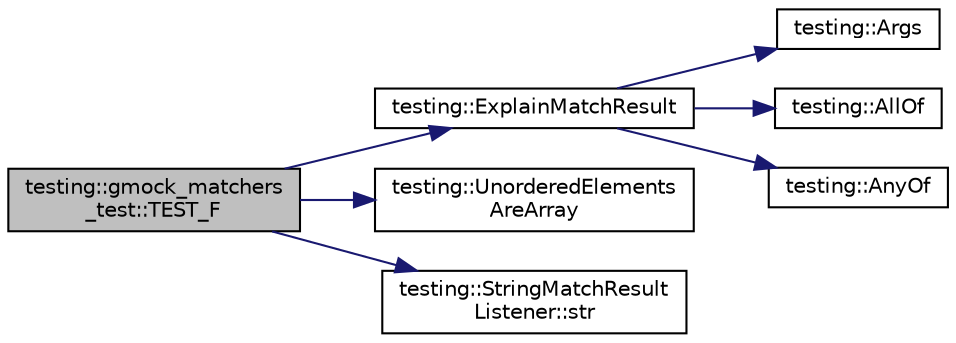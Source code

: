 digraph "testing::gmock_matchers_test::TEST_F"
{
  edge [fontname="Helvetica",fontsize="10",labelfontname="Helvetica",labelfontsize="10"];
  node [fontname="Helvetica",fontsize="10",shape=record];
  rankdir="LR";
  Node2275 [label="testing::gmock_matchers\l_test::TEST_F",height=0.2,width=0.4,color="black", fillcolor="grey75", style="filled", fontcolor="black"];
  Node2275 -> Node2276 [color="midnightblue",fontsize="10",style="solid",fontname="Helvetica"];
  Node2276 [label="testing::ExplainMatchResult",height=0.2,width=0.4,color="black", fillcolor="white", style="filled",URL="$d0/d75/namespacetesting.html#a6d5fbd5104dafc63bf705dafbcb5ce18"];
  Node2276 -> Node2277 [color="midnightblue",fontsize="10",style="solid",fontname="Helvetica"];
  Node2277 [label="testing::Args",height=0.2,width=0.4,color="black", fillcolor="white", style="filled",URL="$d0/d75/namespacetesting.html#aaca153f67b689b8b9d5b8c67ecf8cee4"];
  Node2276 -> Node2278 [color="midnightblue",fontsize="10",style="solid",fontname="Helvetica"];
  Node2278 [label="testing::AllOf",height=0.2,width=0.4,color="black", fillcolor="white", style="filled",URL="$d0/d75/namespacetesting.html#af7618e8606c1cb45738163688944e2b7"];
  Node2276 -> Node2279 [color="midnightblue",fontsize="10",style="solid",fontname="Helvetica"];
  Node2279 [label="testing::AnyOf",height=0.2,width=0.4,color="black", fillcolor="white", style="filled",URL="$d0/d75/namespacetesting.html#a81cfefd9f75cdce827d5bc873cf73aac"];
  Node2275 -> Node2280 [color="midnightblue",fontsize="10",style="solid",fontname="Helvetica"];
  Node2280 [label="testing::UnorderedElements\lAreArray",height=0.2,width=0.4,color="black", fillcolor="white", style="filled",URL="$d0/d75/namespacetesting.html#ab4896081406209171a1596b7028e1cf7"];
  Node2275 -> Node2281 [color="midnightblue",fontsize="10",style="solid",fontname="Helvetica"];
  Node2281 [label="testing::StringMatchResult\lListener::str",height=0.2,width=0.4,color="black", fillcolor="white", style="filled",URL="$d9/dd6/classtesting_1_1_string_match_result_listener.html#a77e501016fa53b76e7eee1739d25dde9"];
}

